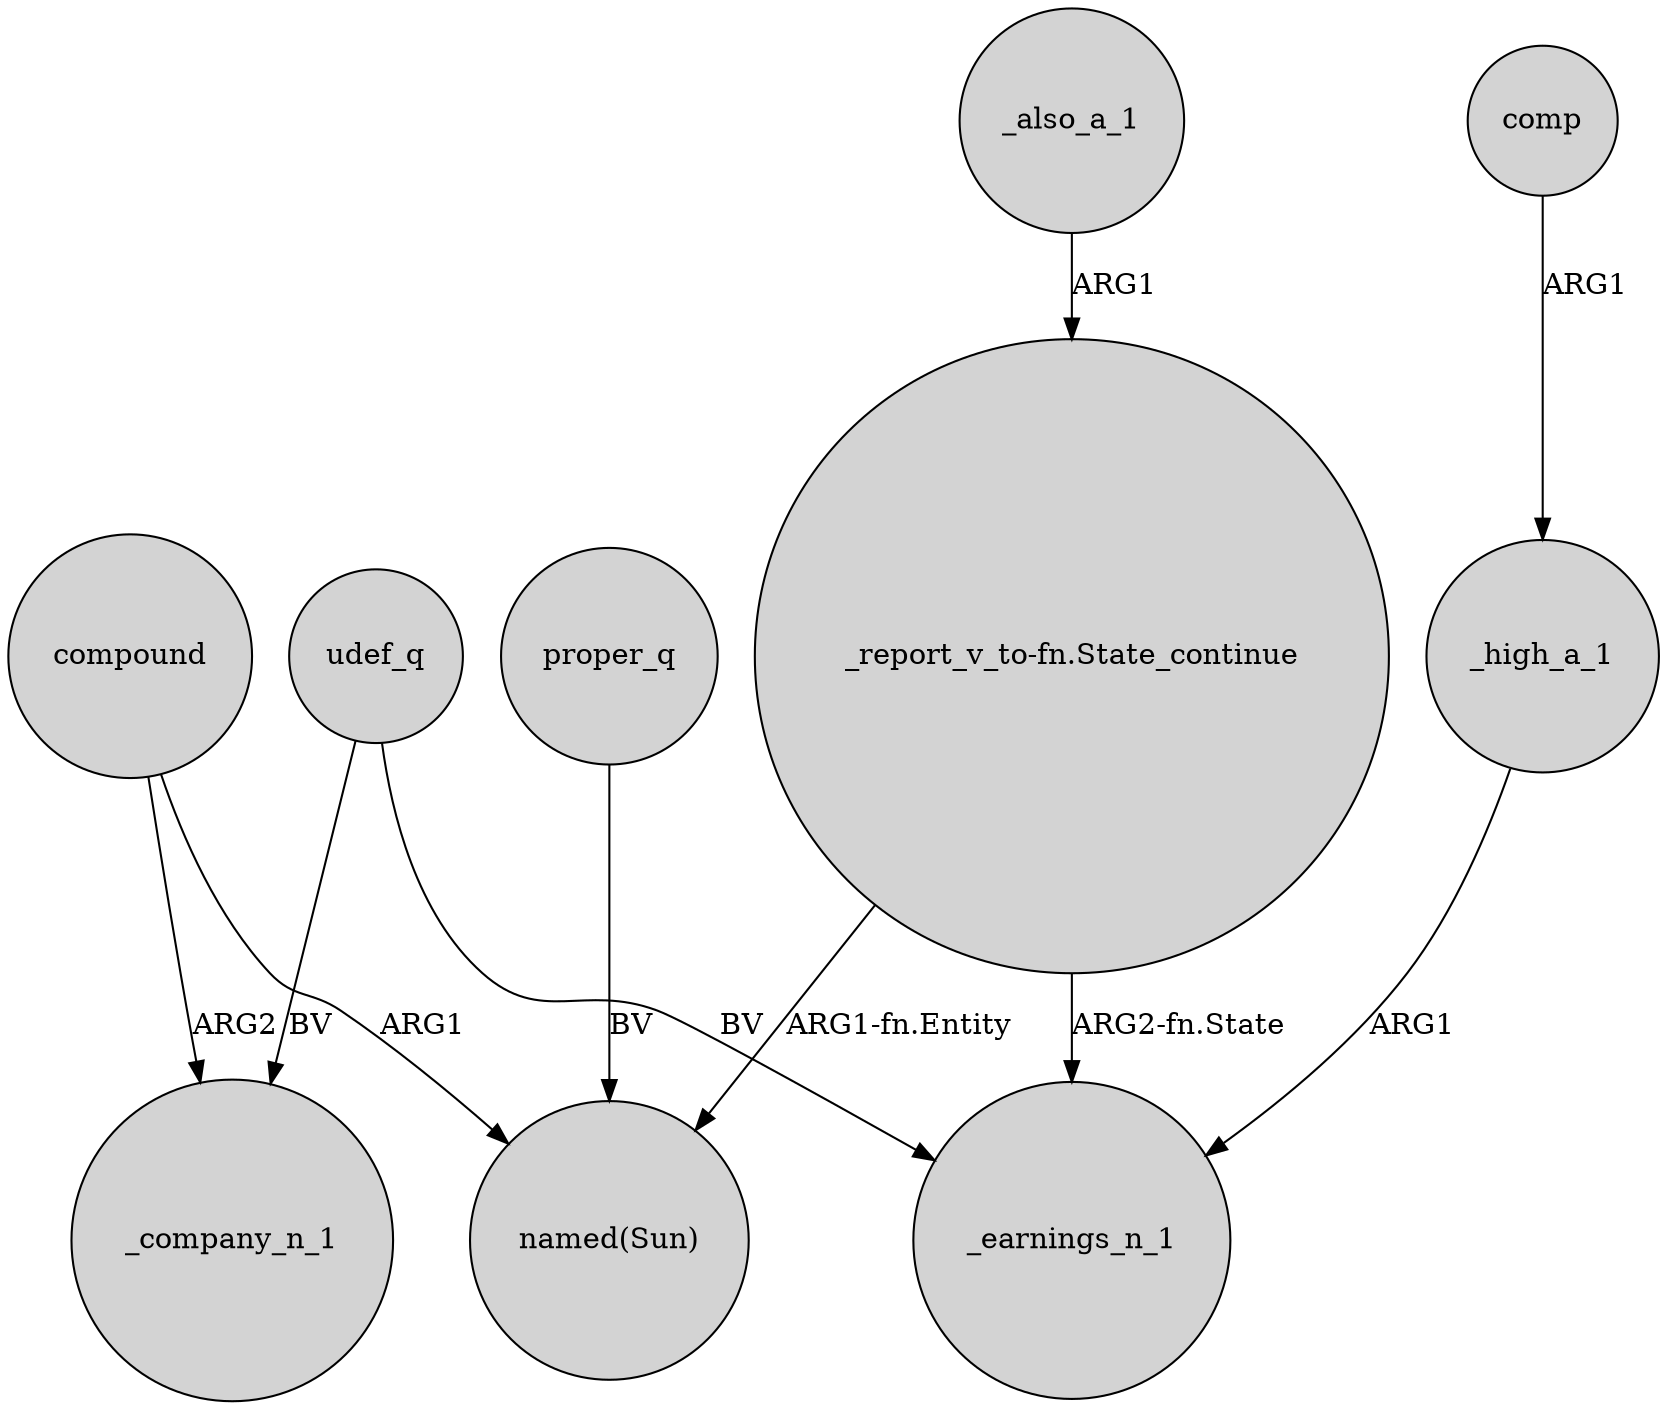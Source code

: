 digraph {
	node [shape=circle style=filled]
	"_report_v_to-fn.State_continue" -> _earnings_n_1 [label="ARG2-fn.State"]
	udef_q -> _earnings_n_1 [label=BV]
	_high_a_1 -> _earnings_n_1 [label=ARG1]
	compound -> "named(Sun)" [label=ARG1]
	comp -> _high_a_1 [label=ARG1]
	_also_a_1 -> "_report_v_to-fn.State_continue" [label=ARG1]
	compound -> _company_n_1 [label=ARG2]
	udef_q -> _company_n_1 [label=BV]
	"_report_v_to-fn.State_continue" -> "named(Sun)" [label="ARG1-fn.Entity"]
	proper_q -> "named(Sun)" [label=BV]
}
